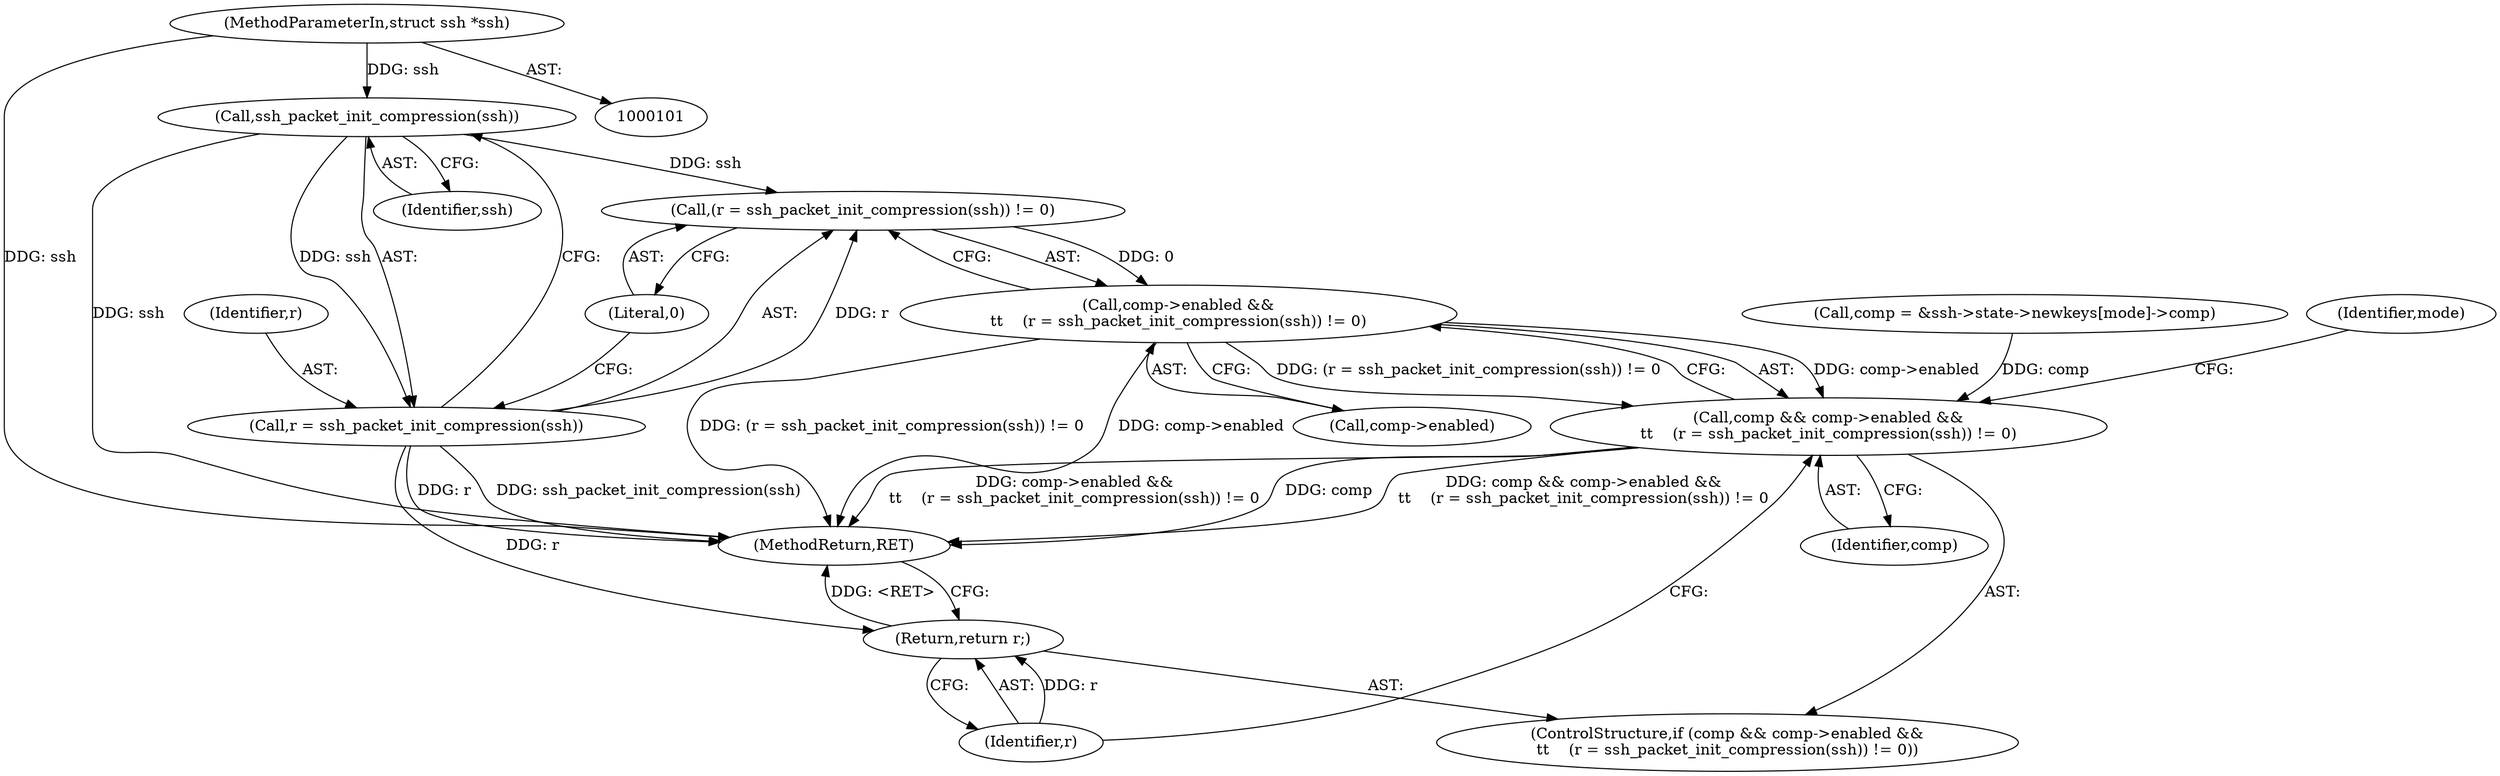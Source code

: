 digraph "1_src_3095060f479b86288e31c79ecbc5131a66bcd2f9_7@pointer" {
"1000102" [label="(MethodParameterIn,struct ssh *ssh)"];
"1000167" [label="(Call,ssh_packet_init_compression(ssh))"];
"1000164" [label="(Call,(r = ssh_packet_init_compression(ssh)) != 0)"];
"1000160" [label="(Call,comp->enabled &&\n\t\t    (r = ssh_packet_init_compression(ssh)) != 0)"];
"1000158" [label="(Call,comp && comp->enabled &&\n\t\t    (r = ssh_packet_init_compression(ssh)) != 0)"];
"1000165" [label="(Call,r = ssh_packet_init_compression(ssh))"];
"1000170" [label="(Return,return r;)"];
"1000158" [label="(Call,comp && comp->enabled &&\n\t\t    (r = ssh_packet_init_compression(ssh)) != 0)"];
"1000166" [label="(Identifier,r)"];
"1000169" [label="(Literal,0)"];
"1000174" [label="(MethodReturn,RET)"];
"1000102" [label="(MethodParameterIn,struct ssh *ssh)"];
"1000165" [label="(Call,r = ssh_packet_init_compression(ssh))"];
"1000164" [label="(Call,(r = ssh_packet_init_compression(ssh)) != 0)"];
"1000157" [label="(ControlStructure,if (comp && comp->enabled &&\n\t\t    (r = ssh_packet_init_compression(ssh)) != 0))"];
"1000145" [label="(Call,comp = &ssh->state->newkeys[mode]->comp)"];
"1000168" [label="(Identifier,ssh)"];
"1000132" [label="(Identifier,mode)"];
"1000170" [label="(Return,return r;)"];
"1000160" [label="(Call,comp->enabled &&\n\t\t    (r = ssh_packet_init_compression(ssh)) != 0)"];
"1000167" [label="(Call,ssh_packet_init_compression(ssh))"];
"1000159" [label="(Identifier,comp)"];
"1000171" [label="(Identifier,r)"];
"1000161" [label="(Call,comp->enabled)"];
"1000102" -> "1000101"  [label="AST: "];
"1000102" -> "1000174"  [label="DDG: ssh"];
"1000102" -> "1000167"  [label="DDG: ssh"];
"1000167" -> "1000165"  [label="AST: "];
"1000167" -> "1000168"  [label="CFG: "];
"1000168" -> "1000167"  [label="AST: "];
"1000165" -> "1000167"  [label="CFG: "];
"1000167" -> "1000174"  [label="DDG: ssh"];
"1000167" -> "1000164"  [label="DDG: ssh"];
"1000167" -> "1000165"  [label="DDG: ssh"];
"1000164" -> "1000160"  [label="AST: "];
"1000164" -> "1000169"  [label="CFG: "];
"1000165" -> "1000164"  [label="AST: "];
"1000169" -> "1000164"  [label="AST: "];
"1000160" -> "1000164"  [label="CFG: "];
"1000164" -> "1000160"  [label="DDG: 0"];
"1000165" -> "1000164"  [label="DDG: r"];
"1000160" -> "1000158"  [label="AST: "];
"1000160" -> "1000161"  [label="CFG: "];
"1000161" -> "1000160"  [label="AST: "];
"1000158" -> "1000160"  [label="CFG: "];
"1000160" -> "1000174"  [label="DDG: (r = ssh_packet_init_compression(ssh)) != 0"];
"1000160" -> "1000174"  [label="DDG: comp->enabled"];
"1000160" -> "1000158"  [label="DDG: comp->enabled"];
"1000160" -> "1000158"  [label="DDG: (r = ssh_packet_init_compression(ssh)) != 0"];
"1000158" -> "1000157"  [label="AST: "];
"1000158" -> "1000159"  [label="CFG: "];
"1000159" -> "1000158"  [label="AST: "];
"1000171" -> "1000158"  [label="CFG: "];
"1000132" -> "1000158"  [label="CFG: "];
"1000158" -> "1000174"  [label="DDG: comp->enabled &&\n\t\t    (r = ssh_packet_init_compression(ssh)) != 0"];
"1000158" -> "1000174"  [label="DDG: comp"];
"1000158" -> "1000174"  [label="DDG: comp && comp->enabled &&\n\t\t    (r = ssh_packet_init_compression(ssh)) != 0"];
"1000145" -> "1000158"  [label="DDG: comp"];
"1000166" -> "1000165"  [label="AST: "];
"1000169" -> "1000165"  [label="CFG: "];
"1000165" -> "1000174"  [label="DDG: r"];
"1000165" -> "1000174"  [label="DDG: ssh_packet_init_compression(ssh)"];
"1000165" -> "1000170"  [label="DDG: r"];
"1000170" -> "1000157"  [label="AST: "];
"1000170" -> "1000171"  [label="CFG: "];
"1000171" -> "1000170"  [label="AST: "];
"1000174" -> "1000170"  [label="CFG: "];
"1000170" -> "1000174"  [label="DDG: <RET>"];
"1000171" -> "1000170"  [label="DDG: r"];
}
